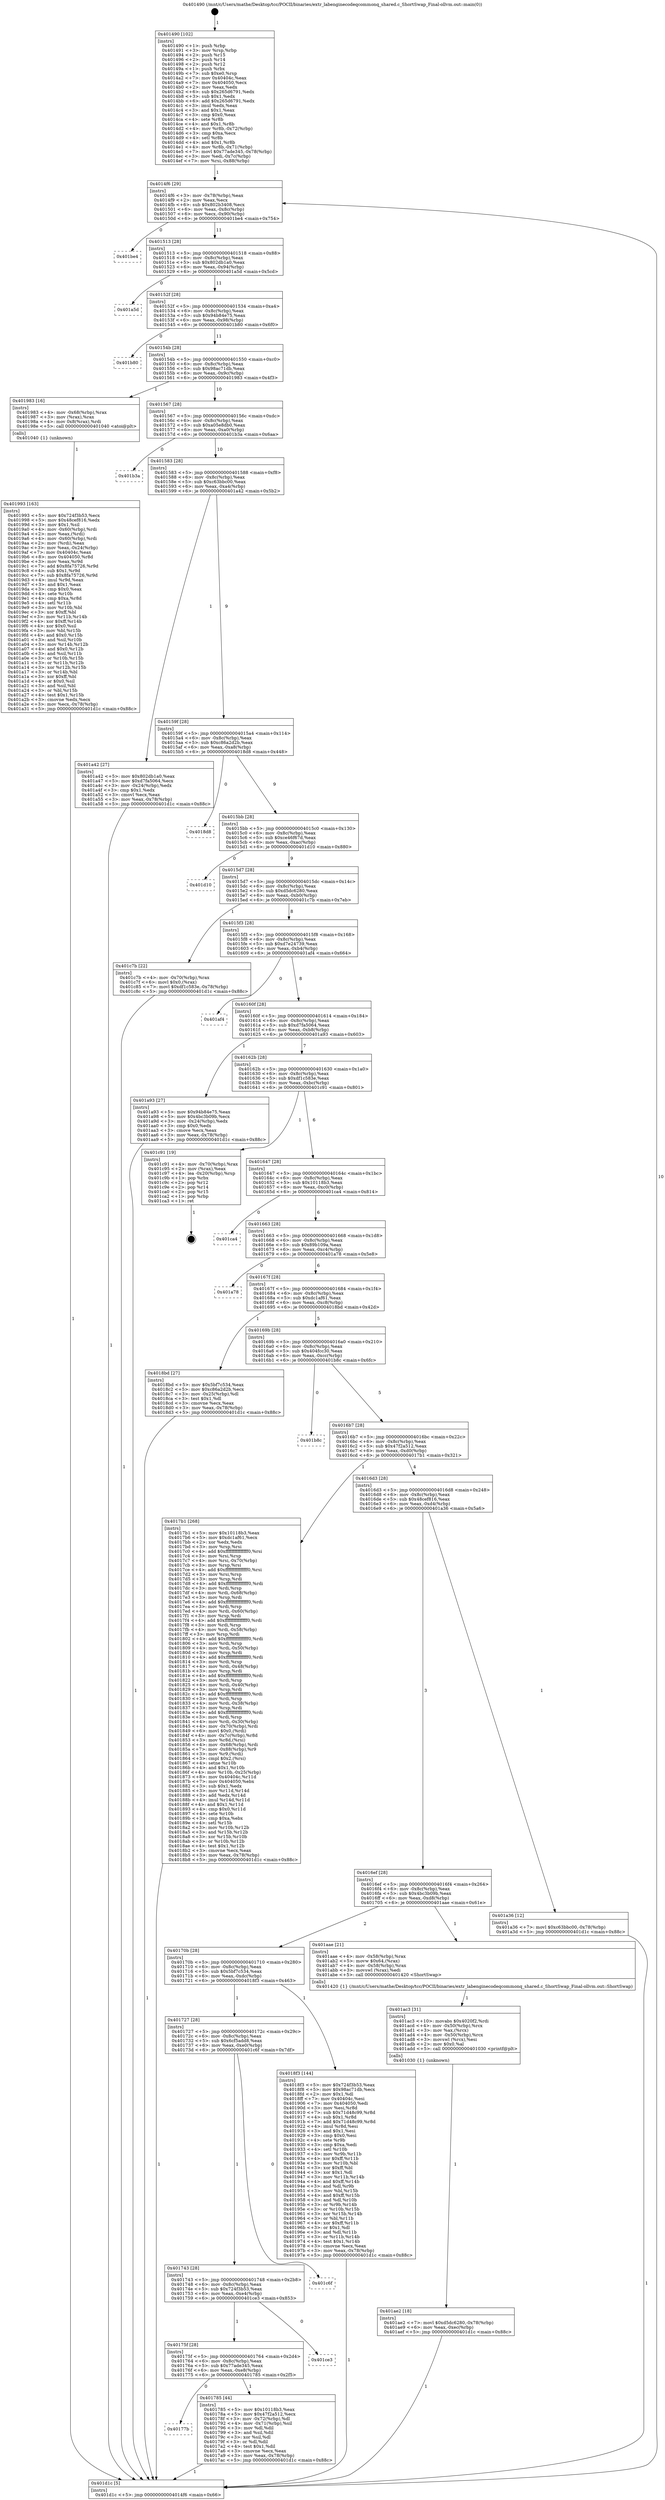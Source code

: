 digraph "0x401490" {
  label = "0x401490 (/mnt/c/Users/mathe/Desktop/tcc/POCII/binaries/extr_labenginecodeqcommonq_shared.c_ShortSwap_Final-ollvm.out::main(0))"
  labelloc = "t"
  node[shape=record]

  Entry [label="",width=0.3,height=0.3,shape=circle,fillcolor=black,style=filled]
  "0x4014f6" [label="{
     0x4014f6 [29]\l
     | [instrs]\l
     &nbsp;&nbsp;0x4014f6 \<+3\>: mov -0x78(%rbp),%eax\l
     &nbsp;&nbsp;0x4014f9 \<+2\>: mov %eax,%ecx\l
     &nbsp;&nbsp;0x4014fb \<+6\>: sub $0x802b3408,%ecx\l
     &nbsp;&nbsp;0x401501 \<+6\>: mov %eax,-0x8c(%rbp)\l
     &nbsp;&nbsp;0x401507 \<+6\>: mov %ecx,-0x90(%rbp)\l
     &nbsp;&nbsp;0x40150d \<+6\>: je 0000000000401be4 \<main+0x754\>\l
  }"]
  "0x401be4" [label="{
     0x401be4\l
  }", style=dashed]
  "0x401513" [label="{
     0x401513 [28]\l
     | [instrs]\l
     &nbsp;&nbsp;0x401513 \<+5\>: jmp 0000000000401518 \<main+0x88\>\l
     &nbsp;&nbsp;0x401518 \<+6\>: mov -0x8c(%rbp),%eax\l
     &nbsp;&nbsp;0x40151e \<+5\>: sub $0x802db1a0,%eax\l
     &nbsp;&nbsp;0x401523 \<+6\>: mov %eax,-0x94(%rbp)\l
     &nbsp;&nbsp;0x401529 \<+6\>: je 0000000000401a5d \<main+0x5cd\>\l
  }"]
  Exit [label="",width=0.3,height=0.3,shape=circle,fillcolor=black,style=filled,peripheries=2]
  "0x401a5d" [label="{
     0x401a5d\l
  }", style=dashed]
  "0x40152f" [label="{
     0x40152f [28]\l
     | [instrs]\l
     &nbsp;&nbsp;0x40152f \<+5\>: jmp 0000000000401534 \<main+0xa4\>\l
     &nbsp;&nbsp;0x401534 \<+6\>: mov -0x8c(%rbp),%eax\l
     &nbsp;&nbsp;0x40153a \<+5\>: sub $0x94b84e75,%eax\l
     &nbsp;&nbsp;0x40153f \<+6\>: mov %eax,-0x98(%rbp)\l
     &nbsp;&nbsp;0x401545 \<+6\>: je 0000000000401b80 \<main+0x6f0\>\l
  }"]
  "0x401ae2" [label="{
     0x401ae2 [18]\l
     | [instrs]\l
     &nbsp;&nbsp;0x401ae2 \<+7\>: movl $0xd5dc6280,-0x78(%rbp)\l
     &nbsp;&nbsp;0x401ae9 \<+6\>: mov %eax,-0xec(%rbp)\l
     &nbsp;&nbsp;0x401aef \<+5\>: jmp 0000000000401d1c \<main+0x88c\>\l
  }"]
  "0x401b80" [label="{
     0x401b80\l
  }", style=dashed]
  "0x40154b" [label="{
     0x40154b [28]\l
     | [instrs]\l
     &nbsp;&nbsp;0x40154b \<+5\>: jmp 0000000000401550 \<main+0xc0\>\l
     &nbsp;&nbsp;0x401550 \<+6\>: mov -0x8c(%rbp),%eax\l
     &nbsp;&nbsp;0x401556 \<+5\>: sub $0x98ac71db,%eax\l
     &nbsp;&nbsp;0x40155b \<+6\>: mov %eax,-0x9c(%rbp)\l
     &nbsp;&nbsp;0x401561 \<+6\>: je 0000000000401983 \<main+0x4f3\>\l
  }"]
  "0x401ac3" [label="{
     0x401ac3 [31]\l
     | [instrs]\l
     &nbsp;&nbsp;0x401ac3 \<+10\>: movabs $0x4020f2,%rdi\l
     &nbsp;&nbsp;0x401acd \<+4\>: mov -0x50(%rbp),%rcx\l
     &nbsp;&nbsp;0x401ad1 \<+3\>: mov %ax,(%rcx)\l
     &nbsp;&nbsp;0x401ad4 \<+4\>: mov -0x50(%rbp),%rcx\l
     &nbsp;&nbsp;0x401ad8 \<+3\>: movswl (%rcx),%esi\l
     &nbsp;&nbsp;0x401adb \<+2\>: mov $0x0,%al\l
     &nbsp;&nbsp;0x401add \<+5\>: call 0000000000401030 \<printf@plt\>\l
     | [calls]\l
     &nbsp;&nbsp;0x401030 \{1\} (unknown)\l
  }"]
  "0x401983" [label="{
     0x401983 [16]\l
     | [instrs]\l
     &nbsp;&nbsp;0x401983 \<+4\>: mov -0x68(%rbp),%rax\l
     &nbsp;&nbsp;0x401987 \<+3\>: mov (%rax),%rax\l
     &nbsp;&nbsp;0x40198a \<+4\>: mov 0x8(%rax),%rdi\l
     &nbsp;&nbsp;0x40198e \<+5\>: call 0000000000401040 \<atoi@plt\>\l
     | [calls]\l
     &nbsp;&nbsp;0x401040 \{1\} (unknown)\l
  }"]
  "0x401567" [label="{
     0x401567 [28]\l
     | [instrs]\l
     &nbsp;&nbsp;0x401567 \<+5\>: jmp 000000000040156c \<main+0xdc\>\l
     &nbsp;&nbsp;0x40156c \<+6\>: mov -0x8c(%rbp),%eax\l
     &nbsp;&nbsp;0x401572 \<+5\>: sub $0xa05e8db0,%eax\l
     &nbsp;&nbsp;0x401577 \<+6\>: mov %eax,-0xa0(%rbp)\l
     &nbsp;&nbsp;0x40157d \<+6\>: je 0000000000401b3a \<main+0x6aa\>\l
  }"]
  "0x401993" [label="{
     0x401993 [163]\l
     | [instrs]\l
     &nbsp;&nbsp;0x401993 \<+5\>: mov $0x724f3b53,%ecx\l
     &nbsp;&nbsp;0x401998 \<+5\>: mov $0x48cef816,%edx\l
     &nbsp;&nbsp;0x40199d \<+3\>: mov $0x1,%sil\l
     &nbsp;&nbsp;0x4019a0 \<+4\>: mov -0x60(%rbp),%rdi\l
     &nbsp;&nbsp;0x4019a4 \<+2\>: mov %eax,(%rdi)\l
     &nbsp;&nbsp;0x4019a6 \<+4\>: mov -0x60(%rbp),%rdi\l
     &nbsp;&nbsp;0x4019aa \<+2\>: mov (%rdi),%eax\l
     &nbsp;&nbsp;0x4019ac \<+3\>: mov %eax,-0x24(%rbp)\l
     &nbsp;&nbsp;0x4019af \<+7\>: mov 0x40404c,%eax\l
     &nbsp;&nbsp;0x4019b6 \<+8\>: mov 0x404050,%r8d\l
     &nbsp;&nbsp;0x4019be \<+3\>: mov %eax,%r9d\l
     &nbsp;&nbsp;0x4019c1 \<+7\>: add $0x8fa75726,%r9d\l
     &nbsp;&nbsp;0x4019c8 \<+4\>: sub $0x1,%r9d\l
     &nbsp;&nbsp;0x4019cc \<+7\>: sub $0x8fa75726,%r9d\l
     &nbsp;&nbsp;0x4019d3 \<+4\>: imul %r9d,%eax\l
     &nbsp;&nbsp;0x4019d7 \<+3\>: and $0x1,%eax\l
     &nbsp;&nbsp;0x4019da \<+3\>: cmp $0x0,%eax\l
     &nbsp;&nbsp;0x4019dd \<+4\>: sete %r10b\l
     &nbsp;&nbsp;0x4019e1 \<+4\>: cmp $0xa,%r8d\l
     &nbsp;&nbsp;0x4019e5 \<+4\>: setl %r11b\l
     &nbsp;&nbsp;0x4019e9 \<+3\>: mov %r10b,%bl\l
     &nbsp;&nbsp;0x4019ec \<+3\>: xor $0xff,%bl\l
     &nbsp;&nbsp;0x4019ef \<+3\>: mov %r11b,%r14b\l
     &nbsp;&nbsp;0x4019f2 \<+4\>: xor $0xff,%r14b\l
     &nbsp;&nbsp;0x4019f6 \<+4\>: xor $0x0,%sil\l
     &nbsp;&nbsp;0x4019fa \<+3\>: mov %bl,%r15b\l
     &nbsp;&nbsp;0x4019fd \<+4\>: and $0x0,%r15b\l
     &nbsp;&nbsp;0x401a01 \<+3\>: and %sil,%r10b\l
     &nbsp;&nbsp;0x401a04 \<+3\>: mov %r14b,%r12b\l
     &nbsp;&nbsp;0x401a07 \<+4\>: and $0x0,%r12b\l
     &nbsp;&nbsp;0x401a0b \<+3\>: and %sil,%r11b\l
     &nbsp;&nbsp;0x401a0e \<+3\>: or %r10b,%r15b\l
     &nbsp;&nbsp;0x401a11 \<+3\>: or %r11b,%r12b\l
     &nbsp;&nbsp;0x401a14 \<+3\>: xor %r12b,%r15b\l
     &nbsp;&nbsp;0x401a17 \<+3\>: or %r14b,%bl\l
     &nbsp;&nbsp;0x401a1a \<+3\>: xor $0xff,%bl\l
     &nbsp;&nbsp;0x401a1d \<+4\>: or $0x0,%sil\l
     &nbsp;&nbsp;0x401a21 \<+3\>: and %sil,%bl\l
     &nbsp;&nbsp;0x401a24 \<+3\>: or %bl,%r15b\l
     &nbsp;&nbsp;0x401a27 \<+4\>: test $0x1,%r15b\l
     &nbsp;&nbsp;0x401a2b \<+3\>: cmovne %edx,%ecx\l
     &nbsp;&nbsp;0x401a2e \<+3\>: mov %ecx,-0x78(%rbp)\l
     &nbsp;&nbsp;0x401a31 \<+5\>: jmp 0000000000401d1c \<main+0x88c\>\l
  }"]
  "0x401b3a" [label="{
     0x401b3a\l
  }", style=dashed]
  "0x401583" [label="{
     0x401583 [28]\l
     | [instrs]\l
     &nbsp;&nbsp;0x401583 \<+5\>: jmp 0000000000401588 \<main+0xf8\>\l
     &nbsp;&nbsp;0x401588 \<+6\>: mov -0x8c(%rbp),%eax\l
     &nbsp;&nbsp;0x40158e \<+5\>: sub $0xc63bbc00,%eax\l
     &nbsp;&nbsp;0x401593 \<+6\>: mov %eax,-0xa4(%rbp)\l
     &nbsp;&nbsp;0x401599 \<+6\>: je 0000000000401a42 \<main+0x5b2\>\l
  }"]
  "0x401490" [label="{
     0x401490 [102]\l
     | [instrs]\l
     &nbsp;&nbsp;0x401490 \<+1\>: push %rbp\l
     &nbsp;&nbsp;0x401491 \<+3\>: mov %rsp,%rbp\l
     &nbsp;&nbsp;0x401494 \<+2\>: push %r15\l
     &nbsp;&nbsp;0x401496 \<+2\>: push %r14\l
     &nbsp;&nbsp;0x401498 \<+2\>: push %r12\l
     &nbsp;&nbsp;0x40149a \<+1\>: push %rbx\l
     &nbsp;&nbsp;0x40149b \<+7\>: sub $0xe0,%rsp\l
     &nbsp;&nbsp;0x4014a2 \<+7\>: mov 0x40404c,%eax\l
     &nbsp;&nbsp;0x4014a9 \<+7\>: mov 0x404050,%ecx\l
     &nbsp;&nbsp;0x4014b0 \<+2\>: mov %eax,%edx\l
     &nbsp;&nbsp;0x4014b2 \<+6\>: sub $0x265d6791,%edx\l
     &nbsp;&nbsp;0x4014b8 \<+3\>: sub $0x1,%edx\l
     &nbsp;&nbsp;0x4014bb \<+6\>: add $0x265d6791,%edx\l
     &nbsp;&nbsp;0x4014c1 \<+3\>: imul %edx,%eax\l
     &nbsp;&nbsp;0x4014c4 \<+3\>: and $0x1,%eax\l
     &nbsp;&nbsp;0x4014c7 \<+3\>: cmp $0x0,%eax\l
     &nbsp;&nbsp;0x4014ca \<+4\>: sete %r8b\l
     &nbsp;&nbsp;0x4014ce \<+4\>: and $0x1,%r8b\l
     &nbsp;&nbsp;0x4014d2 \<+4\>: mov %r8b,-0x72(%rbp)\l
     &nbsp;&nbsp;0x4014d6 \<+3\>: cmp $0xa,%ecx\l
     &nbsp;&nbsp;0x4014d9 \<+4\>: setl %r8b\l
     &nbsp;&nbsp;0x4014dd \<+4\>: and $0x1,%r8b\l
     &nbsp;&nbsp;0x4014e1 \<+4\>: mov %r8b,-0x71(%rbp)\l
     &nbsp;&nbsp;0x4014e5 \<+7\>: movl $0x77ade345,-0x78(%rbp)\l
     &nbsp;&nbsp;0x4014ec \<+3\>: mov %edi,-0x7c(%rbp)\l
     &nbsp;&nbsp;0x4014ef \<+7\>: mov %rsi,-0x88(%rbp)\l
  }"]
  "0x401a42" [label="{
     0x401a42 [27]\l
     | [instrs]\l
     &nbsp;&nbsp;0x401a42 \<+5\>: mov $0x802db1a0,%eax\l
     &nbsp;&nbsp;0x401a47 \<+5\>: mov $0xd7fa5064,%ecx\l
     &nbsp;&nbsp;0x401a4c \<+3\>: mov -0x24(%rbp),%edx\l
     &nbsp;&nbsp;0x401a4f \<+3\>: cmp $0x1,%edx\l
     &nbsp;&nbsp;0x401a52 \<+3\>: cmovl %ecx,%eax\l
     &nbsp;&nbsp;0x401a55 \<+3\>: mov %eax,-0x78(%rbp)\l
     &nbsp;&nbsp;0x401a58 \<+5\>: jmp 0000000000401d1c \<main+0x88c\>\l
  }"]
  "0x40159f" [label="{
     0x40159f [28]\l
     | [instrs]\l
     &nbsp;&nbsp;0x40159f \<+5\>: jmp 00000000004015a4 \<main+0x114\>\l
     &nbsp;&nbsp;0x4015a4 \<+6\>: mov -0x8c(%rbp),%eax\l
     &nbsp;&nbsp;0x4015aa \<+5\>: sub $0xc86a2d2b,%eax\l
     &nbsp;&nbsp;0x4015af \<+6\>: mov %eax,-0xa8(%rbp)\l
     &nbsp;&nbsp;0x4015b5 \<+6\>: je 00000000004018d8 \<main+0x448\>\l
  }"]
  "0x401d1c" [label="{
     0x401d1c [5]\l
     | [instrs]\l
     &nbsp;&nbsp;0x401d1c \<+5\>: jmp 00000000004014f6 \<main+0x66\>\l
  }"]
  "0x4018d8" [label="{
     0x4018d8\l
  }", style=dashed]
  "0x4015bb" [label="{
     0x4015bb [28]\l
     | [instrs]\l
     &nbsp;&nbsp;0x4015bb \<+5\>: jmp 00000000004015c0 \<main+0x130\>\l
     &nbsp;&nbsp;0x4015c0 \<+6\>: mov -0x8c(%rbp),%eax\l
     &nbsp;&nbsp;0x4015c6 \<+5\>: sub $0xce46f67d,%eax\l
     &nbsp;&nbsp;0x4015cb \<+6\>: mov %eax,-0xac(%rbp)\l
     &nbsp;&nbsp;0x4015d1 \<+6\>: je 0000000000401d10 \<main+0x880\>\l
  }"]
  "0x40177b" [label="{
     0x40177b\l
  }", style=dashed]
  "0x401d10" [label="{
     0x401d10\l
  }", style=dashed]
  "0x4015d7" [label="{
     0x4015d7 [28]\l
     | [instrs]\l
     &nbsp;&nbsp;0x4015d7 \<+5\>: jmp 00000000004015dc \<main+0x14c\>\l
     &nbsp;&nbsp;0x4015dc \<+6\>: mov -0x8c(%rbp),%eax\l
     &nbsp;&nbsp;0x4015e2 \<+5\>: sub $0xd5dc6280,%eax\l
     &nbsp;&nbsp;0x4015e7 \<+6\>: mov %eax,-0xb0(%rbp)\l
     &nbsp;&nbsp;0x4015ed \<+6\>: je 0000000000401c7b \<main+0x7eb\>\l
  }"]
  "0x401785" [label="{
     0x401785 [44]\l
     | [instrs]\l
     &nbsp;&nbsp;0x401785 \<+5\>: mov $0x10118b3,%eax\l
     &nbsp;&nbsp;0x40178a \<+5\>: mov $0x47f2a512,%ecx\l
     &nbsp;&nbsp;0x40178f \<+3\>: mov -0x72(%rbp),%dl\l
     &nbsp;&nbsp;0x401792 \<+4\>: mov -0x71(%rbp),%sil\l
     &nbsp;&nbsp;0x401796 \<+3\>: mov %dl,%dil\l
     &nbsp;&nbsp;0x401799 \<+3\>: and %sil,%dil\l
     &nbsp;&nbsp;0x40179c \<+3\>: xor %sil,%dl\l
     &nbsp;&nbsp;0x40179f \<+3\>: or %dl,%dil\l
     &nbsp;&nbsp;0x4017a2 \<+4\>: test $0x1,%dil\l
     &nbsp;&nbsp;0x4017a6 \<+3\>: cmovne %ecx,%eax\l
     &nbsp;&nbsp;0x4017a9 \<+3\>: mov %eax,-0x78(%rbp)\l
     &nbsp;&nbsp;0x4017ac \<+5\>: jmp 0000000000401d1c \<main+0x88c\>\l
  }"]
  "0x401c7b" [label="{
     0x401c7b [22]\l
     | [instrs]\l
     &nbsp;&nbsp;0x401c7b \<+4\>: mov -0x70(%rbp),%rax\l
     &nbsp;&nbsp;0x401c7f \<+6\>: movl $0x0,(%rax)\l
     &nbsp;&nbsp;0x401c85 \<+7\>: movl $0xdf1c583e,-0x78(%rbp)\l
     &nbsp;&nbsp;0x401c8c \<+5\>: jmp 0000000000401d1c \<main+0x88c\>\l
  }"]
  "0x4015f3" [label="{
     0x4015f3 [28]\l
     | [instrs]\l
     &nbsp;&nbsp;0x4015f3 \<+5\>: jmp 00000000004015f8 \<main+0x168\>\l
     &nbsp;&nbsp;0x4015f8 \<+6\>: mov -0x8c(%rbp),%eax\l
     &nbsp;&nbsp;0x4015fe \<+5\>: sub $0xd7e24739,%eax\l
     &nbsp;&nbsp;0x401603 \<+6\>: mov %eax,-0xb4(%rbp)\l
     &nbsp;&nbsp;0x401609 \<+6\>: je 0000000000401af4 \<main+0x664\>\l
  }"]
  "0x40175f" [label="{
     0x40175f [28]\l
     | [instrs]\l
     &nbsp;&nbsp;0x40175f \<+5\>: jmp 0000000000401764 \<main+0x2d4\>\l
     &nbsp;&nbsp;0x401764 \<+6\>: mov -0x8c(%rbp),%eax\l
     &nbsp;&nbsp;0x40176a \<+5\>: sub $0x77ade345,%eax\l
     &nbsp;&nbsp;0x40176f \<+6\>: mov %eax,-0xe8(%rbp)\l
     &nbsp;&nbsp;0x401775 \<+6\>: je 0000000000401785 \<main+0x2f5\>\l
  }"]
  "0x401af4" [label="{
     0x401af4\l
  }", style=dashed]
  "0x40160f" [label="{
     0x40160f [28]\l
     | [instrs]\l
     &nbsp;&nbsp;0x40160f \<+5\>: jmp 0000000000401614 \<main+0x184\>\l
     &nbsp;&nbsp;0x401614 \<+6\>: mov -0x8c(%rbp),%eax\l
     &nbsp;&nbsp;0x40161a \<+5\>: sub $0xd7fa5064,%eax\l
     &nbsp;&nbsp;0x40161f \<+6\>: mov %eax,-0xb8(%rbp)\l
     &nbsp;&nbsp;0x401625 \<+6\>: je 0000000000401a93 \<main+0x603\>\l
  }"]
  "0x401ce3" [label="{
     0x401ce3\l
  }", style=dashed]
  "0x401a93" [label="{
     0x401a93 [27]\l
     | [instrs]\l
     &nbsp;&nbsp;0x401a93 \<+5\>: mov $0x94b84e75,%eax\l
     &nbsp;&nbsp;0x401a98 \<+5\>: mov $0x4bc3b09b,%ecx\l
     &nbsp;&nbsp;0x401a9d \<+3\>: mov -0x24(%rbp),%edx\l
     &nbsp;&nbsp;0x401aa0 \<+3\>: cmp $0x0,%edx\l
     &nbsp;&nbsp;0x401aa3 \<+3\>: cmove %ecx,%eax\l
     &nbsp;&nbsp;0x401aa6 \<+3\>: mov %eax,-0x78(%rbp)\l
     &nbsp;&nbsp;0x401aa9 \<+5\>: jmp 0000000000401d1c \<main+0x88c\>\l
  }"]
  "0x40162b" [label="{
     0x40162b [28]\l
     | [instrs]\l
     &nbsp;&nbsp;0x40162b \<+5\>: jmp 0000000000401630 \<main+0x1a0\>\l
     &nbsp;&nbsp;0x401630 \<+6\>: mov -0x8c(%rbp),%eax\l
     &nbsp;&nbsp;0x401636 \<+5\>: sub $0xdf1c583e,%eax\l
     &nbsp;&nbsp;0x40163b \<+6\>: mov %eax,-0xbc(%rbp)\l
     &nbsp;&nbsp;0x401641 \<+6\>: je 0000000000401c91 \<main+0x801\>\l
  }"]
  "0x401743" [label="{
     0x401743 [28]\l
     | [instrs]\l
     &nbsp;&nbsp;0x401743 \<+5\>: jmp 0000000000401748 \<main+0x2b8\>\l
     &nbsp;&nbsp;0x401748 \<+6\>: mov -0x8c(%rbp),%eax\l
     &nbsp;&nbsp;0x40174e \<+5\>: sub $0x724f3b53,%eax\l
     &nbsp;&nbsp;0x401753 \<+6\>: mov %eax,-0xe4(%rbp)\l
     &nbsp;&nbsp;0x401759 \<+6\>: je 0000000000401ce3 \<main+0x853\>\l
  }"]
  "0x401c91" [label="{
     0x401c91 [19]\l
     | [instrs]\l
     &nbsp;&nbsp;0x401c91 \<+4\>: mov -0x70(%rbp),%rax\l
     &nbsp;&nbsp;0x401c95 \<+2\>: mov (%rax),%eax\l
     &nbsp;&nbsp;0x401c97 \<+4\>: lea -0x20(%rbp),%rsp\l
     &nbsp;&nbsp;0x401c9b \<+1\>: pop %rbx\l
     &nbsp;&nbsp;0x401c9c \<+2\>: pop %r12\l
     &nbsp;&nbsp;0x401c9e \<+2\>: pop %r14\l
     &nbsp;&nbsp;0x401ca0 \<+2\>: pop %r15\l
     &nbsp;&nbsp;0x401ca2 \<+1\>: pop %rbp\l
     &nbsp;&nbsp;0x401ca3 \<+1\>: ret\l
  }"]
  "0x401647" [label="{
     0x401647 [28]\l
     | [instrs]\l
     &nbsp;&nbsp;0x401647 \<+5\>: jmp 000000000040164c \<main+0x1bc\>\l
     &nbsp;&nbsp;0x40164c \<+6\>: mov -0x8c(%rbp),%eax\l
     &nbsp;&nbsp;0x401652 \<+5\>: sub $0x10118b3,%eax\l
     &nbsp;&nbsp;0x401657 \<+6\>: mov %eax,-0xc0(%rbp)\l
     &nbsp;&nbsp;0x40165d \<+6\>: je 0000000000401ca4 \<main+0x814\>\l
  }"]
  "0x401c6f" [label="{
     0x401c6f\l
  }", style=dashed]
  "0x401ca4" [label="{
     0x401ca4\l
  }", style=dashed]
  "0x401663" [label="{
     0x401663 [28]\l
     | [instrs]\l
     &nbsp;&nbsp;0x401663 \<+5\>: jmp 0000000000401668 \<main+0x1d8\>\l
     &nbsp;&nbsp;0x401668 \<+6\>: mov -0x8c(%rbp),%eax\l
     &nbsp;&nbsp;0x40166e \<+5\>: sub $0x89b109a,%eax\l
     &nbsp;&nbsp;0x401673 \<+6\>: mov %eax,-0xc4(%rbp)\l
     &nbsp;&nbsp;0x401679 \<+6\>: je 0000000000401a78 \<main+0x5e8\>\l
  }"]
  "0x401727" [label="{
     0x401727 [28]\l
     | [instrs]\l
     &nbsp;&nbsp;0x401727 \<+5\>: jmp 000000000040172c \<main+0x29c\>\l
     &nbsp;&nbsp;0x40172c \<+6\>: mov -0x8c(%rbp),%eax\l
     &nbsp;&nbsp;0x401732 \<+5\>: sub $0x6cf5add8,%eax\l
     &nbsp;&nbsp;0x401737 \<+6\>: mov %eax,-0xe0(%rbp)\l
     &nbsp;&nbsp;0x40173d \<+6\>: je 0000000000401c6f \<main+0x7df\>\l
  }"]
  "0x401a78" [label="{
     0x401a78\l
  }", style=dashed]
  "0x40167f" [label="{
     0x40167f [28]\l
     | [instrs]\l
     &nbsp;&nbsp;0x40167f \<+5\>: jmp 0000000000401684 \<main+0x1f4\>\l
     &nbsp;&nbsp;0x401684 \<+6\>: mov -0x8c(%rbp),%eax\l
     &nbsp;&nbsp;0x40168a \<+5\>: sub $0xdc1af61,%eax\l
     &nbsp;&nbsp;0x40168f \<+6\>: mov %eax,-0xc8(%rbp)\l
     &nbsp;&nbsp;0x401695 \<+6\>: je 00000000004018bd \<main+0x42d\>\l
  }"]
  "0x4018f3" [label="{
     0x4018f3 [144]\l
     | [instrs]\l
     &nbsp;&nbsp;0x4018f3 \<+5\>: mov $0x724f3b53,%eax\l
     &nbsp;&nbsp;0x4018f8 \<+5\>: mov $0x98ac71db,%ecx\l
     &nbsp;&nbsp;0x4018fd \<+2\>: mov $0x1,%dl\l
     &nbsp;&nbsp;0x4018ff \<+7\>: mov 0x40404c,%esi\l
     &nbsp;&nbsp;0x401906 \<+7\>: mov 0x404050,%edi\l
     &nbsp;&nbsp;0x40190d \<+3\>: mov %esi,%r8d\l
     &nbsp;&nbsp;0x401910 \<+7\>: sub $0x71d48c99,%r8d\l
     &nbsp;&nbsp;0x401917 \<+4\>: sub $0x1,%r8d\l
     &nbsp;&nbsp;0x40191b \<+7\>: add $0x71d48c99,%r8d\l
     &nbsp;&nbsp;0x401922 \<+4\>: imul %r8d,%esi\l
     &nbsp;&nbsp;0x401926 \<+3\>: and $0x1,%esi\l
     &nbsp;&nbsp;0x401929 \<+3\>: cmp $0x0,%esi\l
     &nbsp;&nbsp;0x40192c \<+4\>: sete %r9b\l
     &nbsp;&nbsp;0x401930 \<+3\>: cmp $0xa,%edi\l
     &nbsp;&nbsp;0x401933 \<+4\>: setl %r10b\l
     &nbsp;&nbsp;0x401937 \<+3\>: mov %r9b,%r11b\l
     &nbsp;&nbsp;0x40193a \<+4\>: xor $0xff,%r11b\l
     &nbsp;&nbsp;0x40193e \<+3\>: mov %r10b,%bl\l
     &nbsp;&nbsp;0x401941 \<+3\>: xor $0xff,%bl\l
     &nbsp;&nbsp;0x401944 \<+3\>: xor $0x1,%dl\l
     &nbsp;&nbsp;0x401947 \<+3\>: mov %r11b,%r14b\l
     &nbsp;&nbsp;0x40194a \<+4\>: and $0xff,%r14b\l
     &nbsp;&nbsp;0x40194e \<+3\>: and %dl,%r9b\l
     &nbsp;&nbsp;0x401951 \<+3\>: mov %bl,%r15b\l
     &nbsp;&nbsp;0x401954 \<+4\>: and $0xff,%r15b\l
     &nbsp;&nbsp;0x401958 \<+3\>: and %dl,%r10b\l
     &nbsp;&nbsp;0x40195b \<+3\>: or %r9b,%r14b\l
     &nbsp;&nbsp;0x40195e \<+3\>: or %r10b,%r15b\l
     &nbsp;&nbsp;0x401961 \<+3\>: xor %r15b,%r14b\l
     &nbsp;&nbsp;0x401964 \<+3\>: or %bl,%r11b\l
     &nbsp;&nbsp;0x401967 \<+4\>: xor $0xff,%r11b\l
     &nbsp;&nbsp;0x40196b \<+3\>: or $0x1,%dl\l
     &nbsp;&nbsp;0x40196e \<+3\>: and %dl,%r11b\l
     &nbsp;&nbsp;0x401971 \<+3\>: or %r11b,%r14b\l
     &nbsp;&nbsp;0x401974 \<+4\>: test $0x1,%r14b\l
     &nbsp;&nbsp;0x401978 \<+3\>: cmovne %ecx,%eax\l
     &nbsp;&nbsp;0x40197b \<+3\>: mov %eax,-0x78(%rbp)\l
     &nbsp;&nbsp;0x40197e \<+5\>: jmp 0000000000401d1c \<main+0x88c\>\l
  }"]
  "0x4018bd" [label="{
     0x4018bd [27]\l
     | [instrs]\l
     &nbsp;&nbsp;0x4018bd \<+5\>: mov $0x5bf7c534,%eax\l
     &nbsp;&nbsp;0x4018c2 \<+5\>: mov $0xc86a2d2b,%ecx\l
     &nbsp;&nbsp;0x4018c7 \<+3\>: mov -0x25(%rbp),%dl\l
     &nbsp;&nbsp;0x4018ca \<+3\>: test $0x1,%dl\l
     &nbsp;&nbsp;0x4018cd \<+3\>: cmovne %ecx,%eax\l
     &nbsp;&nbsp;0x4018d0 \<+3\>: mov %eax,-0x78(%rbp)\l
     &nbsp;&nbsp;0x4018d3 \<+5\>: jmp 0000000000401d1c \<main+0x88c\>\l
  }"]
  "0x40169b" [label="{
     0x40169b [28]\l
     | [instrs]\l
     &nbsp;&nbsp;0x40169b \<+5\>: jmp 00000000004016a0 \<main+0x210\>\l
     &nbsp;&nbsp;0x4016a0 \<+6\>: mov -0x8c(%rbp),%eax\l
     &nbsp;&nbsp;0x4016a6 \<+5\>: sub $0x404fcc30,%eax\l
     &nbsp;&nbsp;0x4016ab \<+6\>: mov %eax,-0xcc(%rbp)\l
     &nbsp;&nbsp;0x4016b1 \<+6\>: je 0000000000401b8c \<main+0x6fc\>\l
  }"]
  "0x40170b" [label="{
     0x40170b [28]\l
     | [instrs]\l
     &nbsp;&nbsp;0x40170b \<+5\>: jmp 0000000000401710 \<main+0x280\>\l
     &nbsp;&nbsp;0x401710 \<+6\>: mov -0x8c(%rbp),%eax\l
     &nbsp;&nbsp;0x401716 \<+5\>: sub $0x5bf7c534,%eax\l
     &nbsp;&nbsp;0x40171b \<+6\>: mov %eax,-0xdc(%rbp)\l
     &nbsp;&nbsp;0x401721 \<+6\>: je 00000000004018f3 \<main+0x463\>\l
  }"]
  "0x401b8c" [label="{
     0x401b8c\l
  }", style=dashed]
  "0x4016b7" [label="{
     0x4016b7 [28]\l
     | [instrs]\l
     &nbsp;&nbsp;0x4016b7 \<+5\>: jmp 00000000004016bc \<main+0x22c\>\l
     &nbsp;&nbsp;0x4016bc \<+6\>: mov -0x8c(%rbp),%eax\l
     &nbsp;&nbsp;0x4016c2 \<+5\>: sub $0x47f2a512,%eax\l
     &nbsp;&nbsp;0x4016c7 \<+6\>: mov %eax,-0xd0(%rbp)\l
     &nbsp;&nbsp;0x4016cd \<+6\>: je 00000000004017b1 \<main+0x321\>\l
  }"]
  "0x401aae" [label="{
     0x401aae [21]\l
     | [instrs]\l
     &nbsp;&nbsp;0x401aae \<+4\>: mov -0x58(%rbp),%rax\l
     &nbsp;&nbsp;0x401ab2 \<+5\>: movw $0x64,(%rax)\l
     &nbsp;&nbsp;0x401ab7 \<+4\>: mov -0x58(%rbp),%rax\l
     &nbsp;&nbsp;0x401abb \<+3\>: movswl (%rax),%edi\l
     &nbsp;&nbsp;0x401abe \<+5\>: call 0000000000401420 \<ShortSwap\>\l
     | [calls]\l
     &nbsp;&nbsp;0x401420 \{1\} (/mnt/c/Users/mathe/Desktop/tcc/POCII/binaries/extr_labenginecodeqcommonq_shared.c_ShortSwap_Final-ollvm.out::ShortSwap)\l
  }"]
  "0x4017b1" [label="{
     0x4017b1 [268]\l
     | [instrs]\l
     &nbsp;&nbsp;0x4017b1 \<+5\>: mov $0x10118b3,%eax\l
     &nbsp;&nbsp;0x4017b6 \<+5\>: mov $0xdc1af61,%ecx\l
     &nbsp;&nbsp;0x4017bb \<+2\>: xor %edx,%edx\l
     &nbsp;&nbsp;0x4017bd \<+3\>: mov %rsp,%rsi\l
     &nbsp;&nbsp;0x4017c0 \<+4\>: add $0xfffffffffffffff0,%rsi\l
     &nbsp;&nbsp;0x4017c4 \<+3\>: mov %rsi,%rsp\l
     &nbsp;&nbsp;0x4017c7 \<+4\>: mov %rsi,-0x70(%rbp)\l
     &nbsp;&nbsp;0x4017cb \<+3\>: mov %rsp,%rsi\l
     &nbsp;&nbsp;0x4017ce \<+4\>: add $0xfffffffffffffff0,%rsi\l
     &nbsp;&nbsp;0x4017d2 \<+3\>: mov %rsi,%rsp\l
     &nbsp;&nbsp;0x4017d5 \<+3\>: mov %rsp,%rdi\l
     &nbsp;&nbsp;0x4017d8 \<+4\>: add $0xfffffffffffffff0,%rdi\l
     &nbsp;&nbsp;0x4017dc \<+3\>: mov %rdi,%rsp\l
     &nbsp;&nbsp;0x4017df \<+4\>: mov %rdi,-0x68(%rbp)\l
     &nbsp;&nbsp;0x4017e3 \<+3\>: mov %rsp,%rdi\l
     &nbsp;&nbsp;0x4017e6 \<+4\>: add $0xfffffffffffffff0,%rdi\l
     &nbsp;&nbsp;0x4017ea \<+3\>: mov %rdi,%rsp\l
     &nbsp;&nbsp;0x4017ed \<+4\>: mov %rdi,-0x60(%rbp)\l
     &nbsp;&nbsp;0x4017f1 \<+3\>: mov %rsp,%rdi\l
     &nbsp;&nbsp;0x4017f4 \<+4\>: add $0xfffffffffffffff0,%rdi\l
     &nbsp;&nbsp;0x4017f8 \<+3\>: mov %rdi,%rsp\l
     &nbsp;&nbsp;0x4017fb \<+4\>: mov %rdi,-0x58(%rbp)\l
     &nbsp;&nbsp;0x4017ff \<+3\>: mov %rsp,%rdi\l
     &nbsp;&nbsp;0x401802 \<+4\>: add $0xfffffffffffffff0,%rdi\l
     &nbsp;&nbsp;0x401806 \<+3\>: mov %rdi,%rsp\l
     &nbsp;&nbsp;0x401809 \<+4\>: mov %rdi,-0x50(%rbp)\l
     &nbsp;&nbsp;0x40180d \<+3\>: mov %rsp,%rdi\l
     &nbsp;&nbsp;0x401810 \<+4\>: add $0xfffffffffffffff0,%rdi\l
     &nbsp;&nbsp;0x401814 \<+3\>: mov %rdi,%rsp\l
     &nbsp;&nbsp;0x401817 \<+4\>: mov %rdi,-0x48(%rbp)\l
     &nbsp;&nbsp;0x40181b \<+3\>: mov %rsp,%rdi\l
     &nbsp;&nbsp;0x40181e \<+4\>: add $0xfffffffffffffff0,%rdi\l
     &nbsp;&nbsp;0x401822 \<+3\>: mov %rdi,%rsp\l
     &nbsp;&nbsp;0x401825 \<+4\>: mov %rdi,-0x40(%rbp)\l
     &nbsp;&nbsp;0x401829 \<+3\>: mov %rsp,%rdi\l
     &nbsp;&nbsp;0x40182c \<+4\>: add $0xfffffffffffffff0,%rdi\l
     &nbsp;&nbsp;0x401830 \<+3\>: mov %rdi,%rsp\l
     &nbsp;&nbsp;0x401833 \<+4\>: mov %rdi,-0x38(%rbp)\l
     &nbsp;&nbsp;0x401837 \<+3\>: mov %rsp,%rdi\l
     &nbsp;&nbsp;0x40183a \<+4\>: add $0xfffffffffffffff0,%rdi\l
     &nbsp;&nbsp;0x40183e \<+3\>: mov %rdi,%rsp\l
     &nbsp;&nbsp;0x401841 \<+4\>: mov %rdi,-0x30(%rbp)\l
     &nbsp;&nbsp;0x401845 \<+4\>: mov -0x70(%rbp),%rdi\l
     &nbsp;&nbsp;0x401849 \<+6\>: movl $0x0,(%rdi)\l
     &nbsp;&nbsp;0x40184f \<+4\>: mov -0x7c(%rbp),%r8d\l
     &nbsp;&nbsp;0x401853 \<+3\>: mov %r8d,(%rsi)\l
     &nbsp;&nbsp;0x401856 \<+4\>: mov -0x68(%rbp),%rdi\l
     &nbsp;&nbsp;0x40185a \<+7\>: mov -0x88(%rbp),%r9\l
     &nbsp;&nbsp;0x401861 \<+3\>: mov %r9,(%rdi)\l
     &nbsp;&nbsp;0x401864 \<+3\>: cmpl $0x2,(%rsi)\l
     &nbsp;&nbsp;0x401867 \<+4\>: setne %r10b\l
     &nbsp;&nbsp;0x40186b \<+4\>: and $0x1,%r10b\l
     &nbsp;&nbsp;0x40186f \<+4\>: mov %r10b,-0x25(%rbp)\l
     &nbsp;&nbsp;0x401873 \<+8\>: mov 0x40404c,%r11d\l
     &nbsp;&nbsp;0x40187b \<+7\>: mov 0x404050,%ebx\l
     &nbsp;&nbsp;0x401882 \<+3\>: sub $0x1,%edx\l
     &nbsp;&nbsp;0x401885 \<+3\>: mov %r11d,%r14d\l
     &nbsp;&nbsp;0x401888 \<+3\>: add %edx,%r14d\l
     &nbsp;&nbsp;0x40188b \<+4\>: imul %r14d,%r11d\l
     &nbsp;&nbsp;0x40188f \<+4\>: and $0x1,%r11d\l
     &nbsp;&nbsp;0x401893 \<+4\>: cmp $0x0,%r11d\l
     &nbsp;&nbsp;0x401897 \<+4\>: sete %r10b\l
     &nbsp;&nbsp;0x40189b \<+3\>: cmp $0xa,%ebx\l
     &nbsp;&nbsp;0x40189e \<+4\>: setl %r15b\l
     &nbsp;&nbsp;0x4018a2 \<+3\>: mov %r10b,%r12b\l
     &nbsp;&nbsp;0x4018a5 \<+3\>: and %r15b,%r12b\l
     &nbsp;&nbsp;0x4018a8 \<+3\>: xor %r15b,%r10b\l
     &nbsp;&nbsp;0x4018ab \<+3\>: or %r10b,%r12b\l
     &nbsp;&nbsp;0x4018ae \<+4\>: test $0x1,%r12b\l
     &nbsp;&nbsp;0x4018b2 \<+3\>: cmovne %ecx,%eax\l
     &nbsp;&nbsp;0x4018b5 \<+3\>: mov %eax,-0x78(%rbp)\l
     &nbsp;&nbsp;0x4018b8 \<+5\>: jmp 0000000000401d1c \<main+0x88c\>\l
  }"]
  "0x4016d3" [label="{
     0x4016d3 [28]\l
     | [instrs]\l
     &nbsp;&nbsp;0x4016d3 \<+5\>: jmp 00000000004016d8 \<main+0x248\>\l
     &nbsp;&nbsp;0x4016d8 \<+6\>: mov -0x8c(%rbp),%eax\l
     &nbsp;&nbsp;0x4016de \<+5\>: sub $0x48cef816,%eax\l
     &nbsp;&nbsp;0x4016e3 \<+6\>: mov %eax,-0xd4(%rbp)\l
     &nbsp;&nbsp;0x4016e9 \<+6\>: je 0000000000401a36 \<main+0x5a6\>\l
  }"]
  "0x4016ef" [label="{
     0x4016ef [28]\l
     | [instrs]\l
     &nbsp;&nbsp;0x4016ef \<+5\>: jmp 00000000004016f4 \<main+0x264\>\l
     &nbsp;&nbsp;0x4016f4 \<+6\>: mov -0x8c(%rbp),%eax\l
     &nbsp;&nbsp;0x4016fa \<+5\>: sub $0x4bc3b09b,%eax\l
     &nbsp;&nbsp;0x4016ff \<+6\>: mov %eax,-0xd8(%rbp)\l
     &nbsp;&nbsp;0x401705 \<+6\>: je 0000000000401aae \<main+0x61e\>\l
  }"]
  "0x401a36" [label="{
     0x401a36 [12]\l
     | [instrs]\l
     &nbsp;&nbsp;0x401a36 \<+7\>: movl $0xc63bbc00,-0x78(%rbp)\l
     &nbsp;&nbsp;0x401a3d \<+5\>: jmp 0000000000401d1c \<main+0x88c\>\l
  }"]
  Entry -> "0x401490" [label=" 1"]
  "0x4014f6" -> "0x401be4" [label=" 0"]
  "0x4014f6" -> "0x401513" [label=" 11"]
  "0x401c91" -> Exit [label=" 1"]
  "0x401513" -> "0x401a5d" [label=" 0"]
  "0x401513" -> "0x40152f" [label=" 11"]
  "0x401c7b" -> "0x401d1c" [label=" 1"]
  "0x40152f" -> "0x401b80" [label=" 0"]
  "0x40152f" -> "0x40154b" [label=" 11"]
  "0x401ae2" -> "0x401d1c" [label=" 1"]
  "0x40154b" -> "0x401983" [label=" 1"]
  "0x40154b" -> "0x401567" [label=" 10"]
  "0x401ac3" -> "0x401ae2" [label=" 1"]
  "0x401567" -> "0x401b3a" [label=" 0"]
  "0x401567" -> "0x401583" [label=" 10"]
  "0x401aae" -> "0x401ac3" [label=" 1"]
  "0x401583" -> "0x401a42" [label=" 1"]
  "0x401583" -> "0x40159f" [label=" 9"]
  "0x401a42" -> "0x401d1c" [label=" 1"]
  "0x40159f" -> "0x4018d8" [label=" 0"]
  "0x40159f" -> "0x4015bb" [label=" 9"]
  "0x401a36" -> "0x401d1c" [label=" 1"]
  "0x4015bb" -> "0x401d10" [label=" 0"]
  "0x4015bb" -> "0x4015d7" [label=" 9"]
  "0x401993" -> "0x401d1c" [label=" 1"]
  "0x4015d7" -> "0x401c7b" [label=" 1"]
  "0x4015d7" -> "0x4015f3" [label=" 8"]
  "0x401983" -> "0x401993" [label=" 1"]
  "0x4015f3" -> "0x401af4" [label=" 0"]
  "0x4015f3" -> "0x40160f" [label=" 8"]
  "0x4018bd" -> "0x401d1c" [label=" 1"]
  "0x40160f" -> "0x401a93" [label=" 1"]
  "0x40160f" -> "0x40162b" [label=" 7"]
  "0x4017b1" -> "0x401d1c" [label=" 1"]
  "0x40162b" -> "0x401c91" [label=" 1"]
  "0x40162b" -> "0x401647" [label=" 6"]
  "0x401d1c" -> "0x4014f6" [label=" 10"]
  "0x401647" -> "0x401ca4" [label=" 0"]
  "0x401647" -> "0x401663" [label=" 6"]
  "0x401490" -> "0x4014f6" [label=" 1"]
  "0x401663" -> "0x401a78" [label=" 0"]
  "0x401663" -> "0x40167f" [label=" 6"]
  "0x40175f" -> "0x40177b" [label=" 0"]
  "0x40167f" -> "0x4018bd" [label=" 1"]
  "0x40167f" -> "0x40169b" [label=" 5"]
  "0x40175f" -> "0x401785" [label=" 1"]
  "0x40169b" -> "0x401b8c" [label=" 0"]
  "0x40169b" -> "0x4016b7" [label=" 5"]
  "0x401743" -> "0x40175f" [label=" 1"]
  "0x4016b7" -> "0x4017b1" [label=" 1"]
  "0x4016b7" -> "0x4016d3" [label=" 4"]
  "0x401743" -> "0x401ce3" [label=" 0"]
  "0x4016d3" -> "0x401a36" [label=" 1"]
  "0x4016d3" -> "0x4016ef" [label=" 3"]
  "0x401a93" -> "0x401d1c" [label=" 1"]
  "0x4016ef" -> "0x401aae" [label=" 1"]
  "0x4016ef" -> "0x40170b" [label=" 2"]
  "0x4018f3" -> "0x401d1c" [label=" 1"]
  "0x40170b" -> "0x4018f3" [label=" 1"]
  "0x40170b" -> "0x401727" [label=" 1"]
  "0x401785" -> "0x401d1c" [label=" 1"]
  "0x401727" -> "0x401c6f" [label=" 0"]
  "0x401727" -> "0x401743" [label=" 1"]
}
